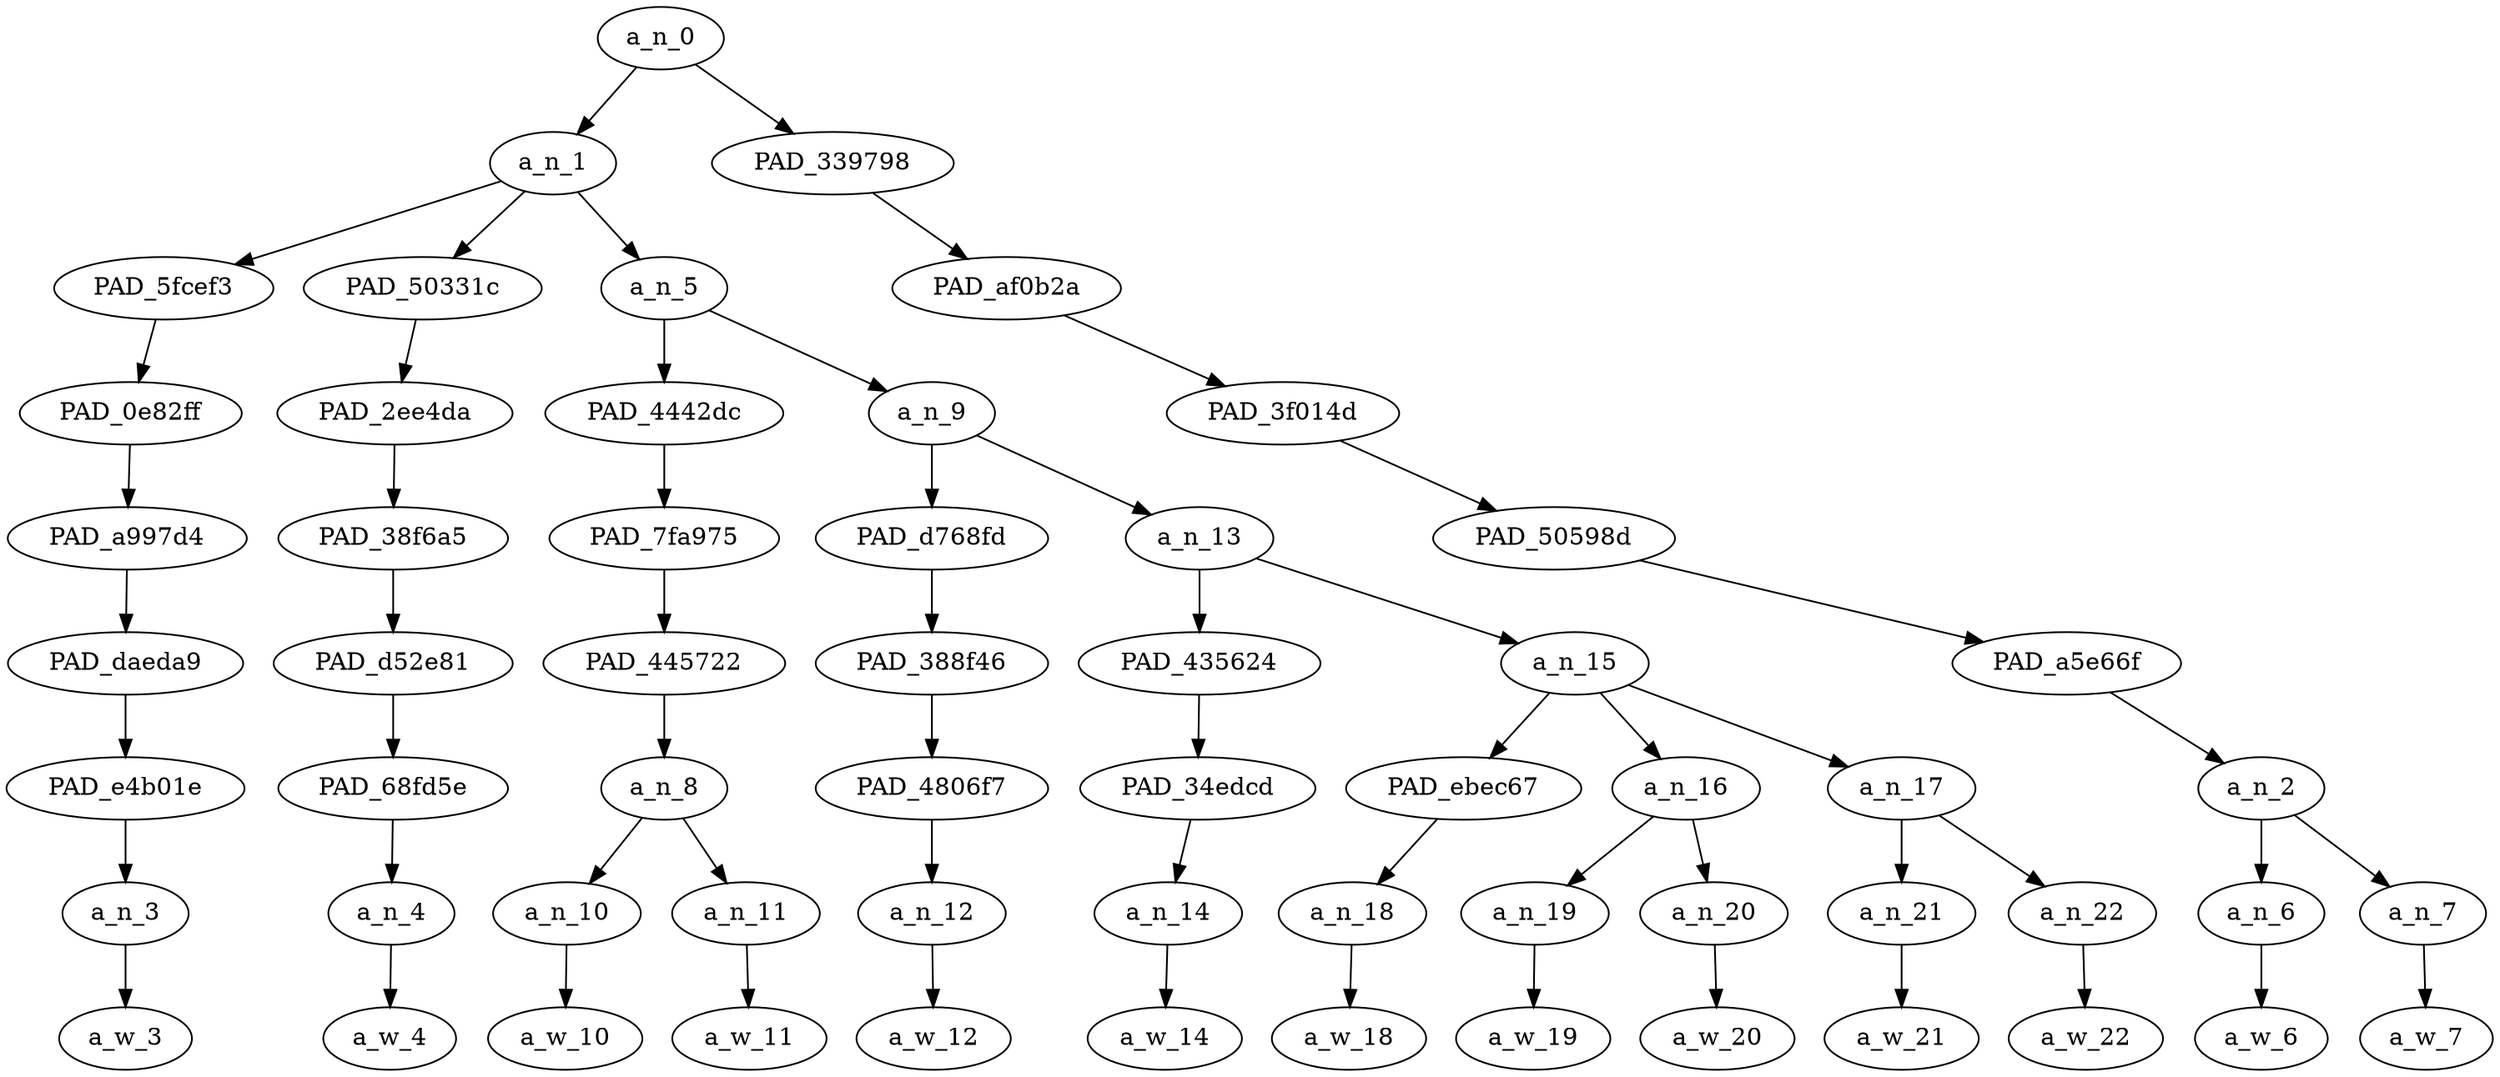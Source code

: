 strict digraph "" {
	a_n_0	[div_dir=1,
		index=0,
		level=8,
		pos="6.569444444444445,8!",
		text_span="[0, 1, 2, 3, 4, 5, 6, 7, 8, 9, 10, 11, 12]",
		value=0.99999999];
	a_n_1	[div_dir=1,
		index=0,
		level=7,
		pos="1.638888888888889,7!",
		text_span="[0, 1, 2, 3, 4, 5, 6, 7, 8, 9, 10]",
		value=0.88541169];
	a_n_0 -> a_n_1;
	PAD_339798	[div_dir=1,
		index=1,
		level=7,
		pos="11.5,7!",
		text_span="[11, 12]",
		value=0.11305999];
	a_n_0 -> PAD_339798;
	PAD_5fcef3	[div_dir=1,
		index=0,
		level=6,
		pos="0.0,6!",
		text_span="[0]",
		value=0.10987686];
	a_n_1 -> PAD_5fcef3;
	PAD_50331c	[div_dir=1,
		index=1,
		level=6,
		pos="1.0,6!",
		text_span="[1]",
		value=0.04850432];
	a_n_1 -> PAD_50331c;
	a_n_5	[div_dir=1,
		index=2,
		level=6,
		pos="3.916666666666667,6!",
		text_span="[2, 3, 4, 5, 6, 7, 8, 9, 10]",
		value=0.72561354];
	a_n_1 -> a_n_5;
	PAD_0e82ff	[div_dir=1,
		index=0,
		level=5,
		pos="0.0,5!",
		text_span="[0]",
		value=0.10987686];
	PAD_5fcef3 -> PAD_0e82ff;
	PAD_a997d4	[div_dir=1,
		index=0,
		level=4,
		pos="0.0,4!",
		text_span="[0]",
		value=0.10987686];
	PAD_0e82ff -> PAD_a997d4;
	PAD_daeda9	[div_dir=1,
		index=0,
		level=3,
		pos="0.0,3!",
		text_span="[0]",
		value=0.10987686];
	PAD_a997d4 -> PAD_daeda9;
	PAD_e4b01e	[div_dir=1,
		index=0,
		level=2,
		pos="0.0,2!",
		text_span="[0]",
		value=0.10987686];
	PAD_daeda9 -> PAD_e4b01e;
	a_n_3	[div_dir=1,
		index=0,
		level=1,
		pos="0.0,1!",
		text_span="[0]",
		value=0.10987686];
	PAD_e4b01e -> a_n_3;
	a_w_3	[div_dir=0,
		index=0,
		level=0,
		pos="0,0!",
		text_span="[0]",
		value=hey];
	a_n_3 -> a_w_3;
	PAD_2ee4da	[div_dir=1,
		index=1,
		level=5,
		pos="1.0,5!",
		text_span="[1]",
		value=0.04850432];
	PAD_50331c -> PAD_2ee4da;
	PAD_38f6a5	[div_dir=1,
		index=1,
		level=4,
		pos="1.0,4!",
		text_span="[1]",
		value=0.04850432];
	PAD_2ee4da -> PAD_38f6a5;
	PAD_d52e81	[div_dir=1,
		index=1,
		level=3,
		pos="1.0,3!",
		text_span="[1]",
		value=0.04850432];
	PAD_38f6a5 -> PAD_d52e81;
	PAD_68fd5e	[div_dir=1,
		index=1,
		level=2,
		pos="1.0,2!",
		text_span="[1]",
		value=0.04850432];
	PAD_d52e81 -> PAD_68fd5e;
	a_n_4	[div_dir=1,
		index=1,
		level=1,
		pos="1.0,1!",
		text_span="[1]",
		value=0.04850432];
	PAD_68fd5e -> a_n_4;
	a_w_4	[div_dir=0,
		index=1,
		level=0,
		pos="1,0!",
		text_span="[1]",
		value=how];
	a_n_4 -> a_w_4;
	PAD_4442dc	[div_dir=1,
		index=2,
		level=5,
		pos="2.5,5!",
		text_span="[2, 3]",
		value=0.08170235];
	a_n_5 -> PAD_4442dc;
	a_n_9	[div_dir=1,
		index=3,
		level=5,
		pos="5.333333333333334,5!",
		text_span="[4, 5, 6, 7, 8, 9, 10]",
		value=0.64270435];
	a_n_5 -> a_n_9;
	PAD_7fa975	[div_dir=1,
		index=2,
		level=4,
		pos="2.5,4!",
		text_span="[2, 3]",
		value=0.08170235];
	PAD_4442dc -> PAD_7fa975;
	PAD_445722	[div_dir=1,
		index=2,
		level=3,
		pos="2.5,3!",
		text_span="[2, 3]",
		value=0.08170235];
	PAD_7fa975 -> PAD_445722;
	a_n_8	[div_dir=1,
		index=2,
		level=2,
		pos="2.5,2!",
		text_span="[2, 3]",
		value=0.08170235];
	PAD_445722 -> a_n_8;
	a_n_10	[div_dir=-1,
		index=2,
		level=1,
		pos="2.0,1!",
		text_span="[2]",
		value=0.04019654];
	a_n_8 -> a_n_10;
	a_n_11	[div_dir=1,
		index=3,
		level=1,
		pos="3.0,1!",
		text_span="[3]",
		value=0.04134138];
	a_n_8 -> a_n_11;
	a_w_10	[div_dir=0,
		index=2,
		level=0,
		pos="2,0!",
		text_span="[2]",
		value=about];
	a_n_10 -> a_w_10;
	a_w_11	[div_dir=0,
		index=3,
		level=0,
		pos="3,0!",
		text_span="[3]",
		value=you];
	a_n_11 -> a_w_11;
	PAD_d768fd	[div_dir=-1,
		index=3,
		level=4,
		pos="4.0,4!",
		text_span="[4]",
		value=0.03987453];
	a_n_9 -> PAD_d768fd;
	a_n_13	[div_dir=1,
		index=4,
		level=4,
		pos="6.666666666666667,4!",
		text_span="[5, 6, 7, 8, 9, 10]",
		value=0.60158620];
	a_n_9 -> a_n_13;
	PAD_388f46	[div_dir=-1,
		index=3,
		level=3,
		pos="4.0,3!",
		text_span="[4]",
		value=0.03987453];
	PAD_d768fd -> PAD_388f46;
	PAD_4806f7	[div_dir=-1,
		index=3,
		level=2,
		pos="4.0,2!",
		text_span="[4]",
		value=0.03987453];
	PAD_388f46 -> PAD_4806f7;
	a_n_12	[div_dir=-1,
		index=4,
		level=1,
		pos="4.0,1!",
		text_span="[4]",
		value=0.03987453];
	PAD_4806f7 -> a_n_12;
	a_w_12	[div_dir=0,
		index=4,
		level=0,
		pos="4,0!",
		text_span="[4]",
		value=go];
	a_n_12 -> a_w_12;
	PAD_435624	[div_dir=1,
		index=4,
		level=3,
		pos="5.0,3!",
		text_span="[5]",
		value=0.04337714];
	a_n_13 -> PAD_435624;
	a_n_15	[div_dir=1,
		index=5,
		level=3,
		pos="8.333333333333334,3!",
		text_span="[6, 7, 8, 9, 10]",
		value=0.55689456];
	a_n_13 -> a_n_15;
	PAD_34edcd	[div_dir=1,
		index=4,
		level=2,
		pos="5.0,2!",
		text_span="[5]",
		value=0.04337714];
	PAD_435624 -> PAD_34edcd;
	a_n_14	[div_dir=1,
		index=5,
		level=1,
		pos="5.0,1!",
		text_span="[5]",
		value=0.04337714];
	PAD_34edcd -> a_n_14;
	a_w_14	[div_dir=0,
		index=5,
		level=0,
		pos="5,0!",
		text_span="[5]",
		value=be];
	a_n_14 -> a_w_14;
	PAD_ebec67	[div_dir=1,
		index=7,
		level=2,
		pos="10.0,2!",
		text_span="[10]",
		value=0.13970596];
	a_n_15 -> PAD_ebec67;
	a_n_16	[div_dir=1,
		index=5,
		level=2,
		pos="6.5,2!",
		text_span="[6, 7]",
		value=0.31282803];
	a_n_15 -> a_n_16;
	a_n_17	[div_dir=1,
		index=6,
		level=2,
		pos="8.5,2!",
		text_span="[8, 9]",
		value=0.10297853];
	a_n_15 -> a_n_17;
	a_n_18	[div_dir=1,
		index=10,
		level=1,
		pos="10.0,1!",
		text_span="[10]",
		value=0.13970596];
	PAD_ebec67 -> a_n_18;
	a_w_18	[div_dir=0,
		index=10,
		level=0,
		pos="10,0!",
		text_span="[10]",
		value=schlomo];
	a_n_18 -> a_w_18;
	a_n_19	[div_dir=1,
		index=6,
		level=1,
		pos="6.0,1!",
		text_span="[6]",
		value=0.05311291];
	a_n_16 -> a_n_19;
	a_n_20	[div_dir=1,
		index=7,
		level=1,
		pos="7.0,1!",
		text_span="[7]",
		value=0.25783190];
	a_n_16 -> a_n_20;
	a_w_19	[div_dir=0,
		index=6,
		level=0,
		pos="6,0!",
		text_span="[6]",
		value=a];
	a_n_19 -> a_w_19;
	a_w_20	[div_dir=0,
		index=7,
		level=0,
		pos="7,0!",
		text_span="[7]",
		value=kike];
	a_n_20 -> a_w_20;
	a_n_21	[div_dir=1,
		index=8,
		level=1,
		pos="8.0,1!",
		text_span="[8]",
		value=0.06573452];
	a_n_17 -> a_n_21;
	a_n_22	[div_dir=1,
		index=9,
		level=1,
		pos="9.0,1!",
		text_span="[9]",
		value=0.03693625];
	a_n_17 -> a_n_22;
	a_w_21	[div_dir=0,
		index=8,
		level=0,
		pos="8,0!",
		text_span="[8]",
		value=somewhere];
	a_n_21 -> a_w_21;
	a_w_22	[div_dir=0,
		index=9,
		level=0,
		pos="9,0!",
		text_span="[9]",
		value=else];
	a_n_22 -> a_w_22;
	PAD_af0b2a	[div_dir=1,
		index=3,
		level=6,
		pos="11.5,6!",
		text_span="[11, 12]",
		value=0.11305999];
	PAD_339798 -> PAD_af0b2a;
	PAD_3f014d	[div_dir=1,
		index=4,
		level=5,
		pos="11.5,5!",
		text_span="[11, 12]",
		value=0.11305999];
	PAD_af0b2a -> PAD_3f014d;
	PAD_50598d	[div_dir=1,
		index=5,
		level=4,
		pos="11.5,4!",
		text_span="[11, 12]",
		value=0.11305999];
	PAD_3f014d -> PAD_50598d;
	PAD_a5e66f	[div_dir=1,
		index=6,
		level=3,
		pos="11.5,3!",
		text_span="[11, 12]",
		value=0.11305999];
	PAD_50598d -> PAD_a5e66f;
	a_n_2	[div_dir=1,
		index=8,
		level=2,
		pos="11.5,2!",
		text_span="[11, 12]",
		value=0.11305999];
	PAD_a5e66f -> a_n_2;
	a_n_6	[div_dir=1,
		index=11,
		level=1,
		pos="11.0,1!",
		text_span="[11]",
		value=0.05259329];
	a_n_2 -> a_n_6;
	a_n_7	[div_dir=1,
		index=12,
		level=1,
		pos="12.0,1!",
		text_span="[12]",
		value=0.05989348];
	a_n_2 -> a_n_7;
	a_w_6	[div_dir=0,
		index=11,
		level=0,
		pos="11,0!",
		text_span="[11]",
		value=sound];
	a_n_6 -> a_w_6;
	a_w_7	[div_dir=0,
		index=12,
		level=0,
		pos="12,0!",
		text_span="[12]",
		value=good];
	a_n_7 -> a_w_7;
}
